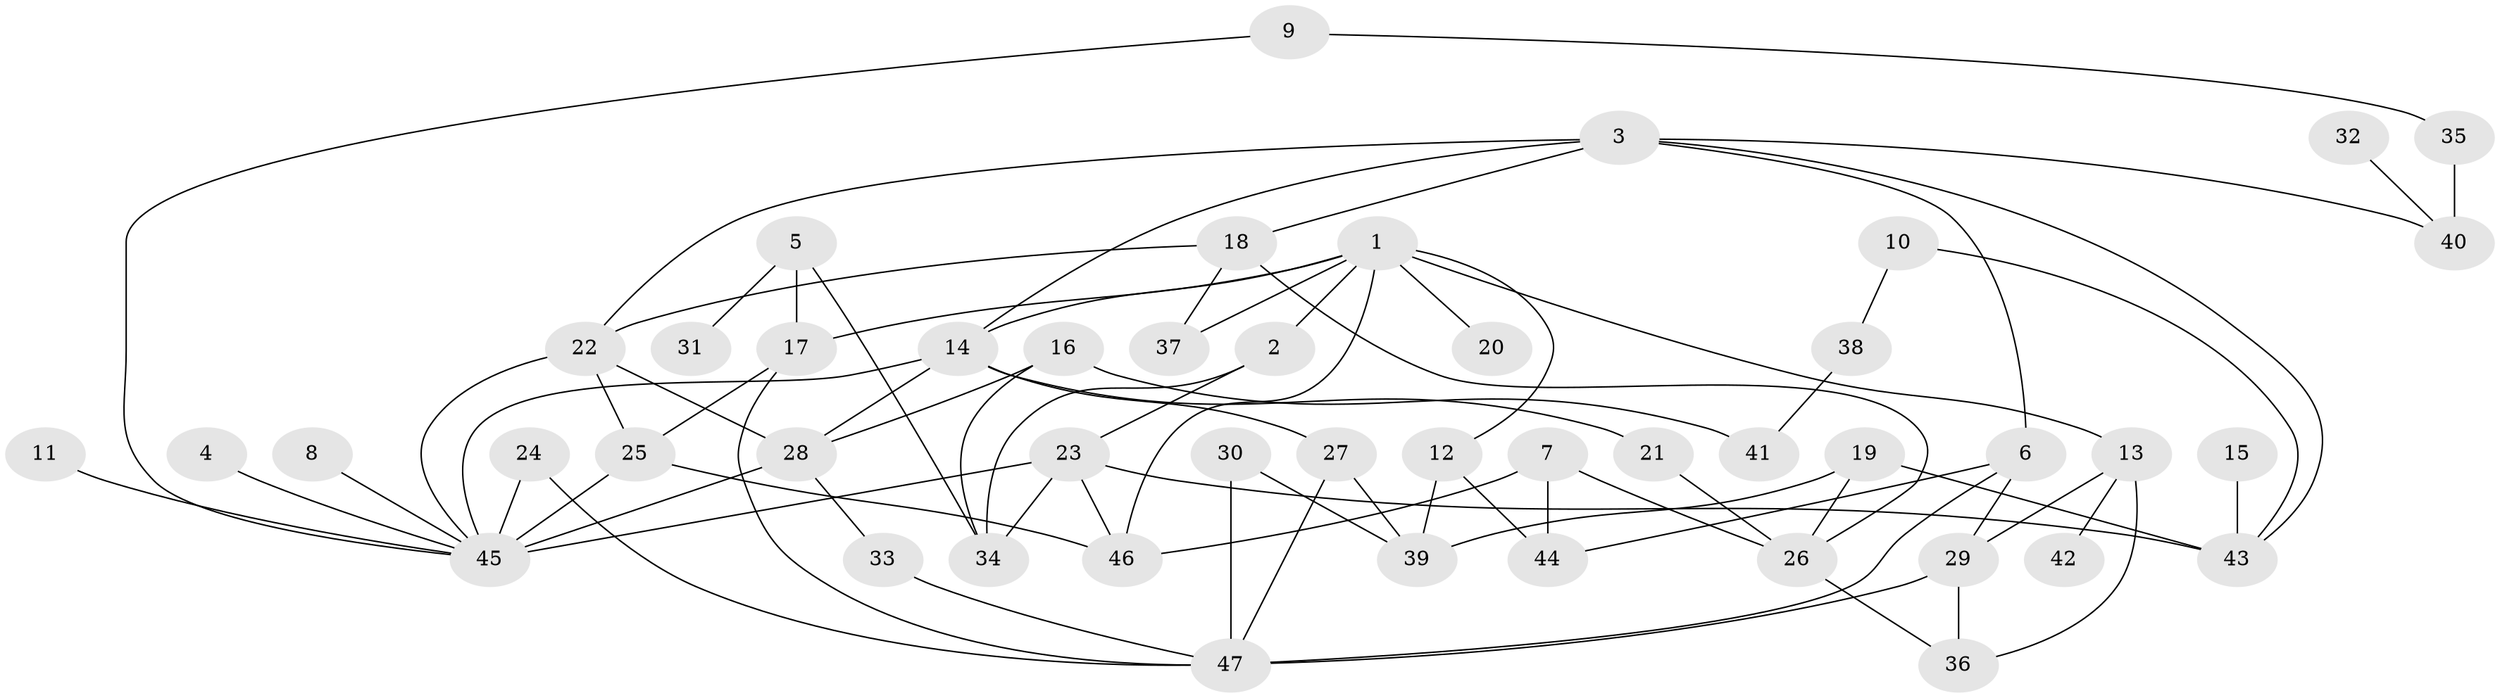 // original degree distribution, {4: 0.1276595744680851, 6: 0.07446808510638298, 1: 0.22340425531914893, 3: 0.22340425531914893, 5: 0.0425531914893617, 10: 0.010638297872340425, 2: 0.2978723404255319}
// Generated by graph-tools (version 1.1) at 2025/01/03/09/25 03:01:08]
// undirected, 47 vertices, 78 edges
graph export_dot {
graph [start="1"]
  node [color=gray90,style=filled];
  1;
  2;
  3;
  4;
  5;
  6;
  7;
  8;
  9;
  10;
  11;
  12;
  13;
  14;
  15;
  16;
  17;
  18;
  19;
  20;
  21;
  22;
  23;
  24;
  25;
  26;
  27;
  28;
  29;
  30;
  31;
  32;
  33;
  34;
  35;
  36;
  37;
  38;
  39;
  40;
  41;
  42;
  43;
  44;
  45;
  46;
  47;
  1 -- 2 [weight=1.0];
  1 -- 12 [weight=1.0];
  1 -- 13 [weight=1.0];
  1 -- 14 [weight=1.0];
  1 -- 17 [weight=1.0];
  1 -- 20 [weight=1.0];
  1 -- 37 [weight=1.0];
  1 -- 46 [weight=1.0];
  2 -- 23 [weight=1.0];
  2 -- 34 [weight=1.0];
  3 -- 6 [weight=1.0];
  3 -- 14 [weight=1.0];
  3 -- 18 [weight=1.0];
  3 -- 22 [weight=1.0];
  3 -- 40 [weight=1.0];
  3 -- 43 [weight=1.0];
  4 -- 45 [weight=1.0];
  5 -- 17 [weight=1.0];
  5 -- 31 [weight=1.0];
  5 -- 34 [weight=1.0];
  6 -- 29 [weight=1.0];
  6 -- 44 [weight=1.0];
  6 -- 47 [weight=1.0];
  7 -- 26 [weight=1.0];
  7 -- 44 [weight=1.0];
  7 -- 46 [weight=1.0];
  8 -- 45 [weight=1.0];
  9 -- 35 [weight=1.0];
  9 -- 45 [weight=1.0];
  10 -- 38 [weight=1.0];
  10 -- 43 [weight=1.0];
  11 -- 45 [weight=1.0];
  12 -- 39 [weight=1.0];
  12 -- 44 [weight=1.0];
  13 -- 29 [weight=1.0];
  13 -- 36 [weight=1.0];
  13 -- 42 [weight=1.0];
  14 -- 21 [weight=1.0];
  14 -- 27 [weight=1.0];
  14 -- 28 [weight=1.0];
  14 -- 45 [weight=1.0];
  15 -- 43 [weight=1.0];
  16 -- 28 [weight=1.0];
  16 -- 34 [weight=1.0];
  16 -- 41 [weight=2.0];
  17 -- 25 [weight=1.0];
  17 -- 47 [weight=1.0];
  18 -- 22 [weight=1.0];
  18 -- 26 [weight=1.0];
  18 -- 37 [weight=1.0];
  19 -- 26 [weight=1.0];
  19 -- 39 [weight=1.0];
  19 -- 43 [weight=1.0];
  21 -- 26 [weight=1.0];
  22 -- 25 [weight=1.0];
  22 -- 28 [weight=1.0];
  22 -- 45 [weight=1.0];
  23 -- 34 [weight=1.0];
  23 -- 43 [weight=1.0];
  23 -- 45 [weight=1.0];
  23 -- 46 [weight=1.0];
  24 -- 45 [weight=1.0];
  24 -- 47 [weight=1.0];
  25 -- 45 [weight=2.0];
  25 -- 46 [weight=1.0];
  26 -- 36 [weight=1.0];
  27 -- 39 [weight=1.0];
  27 -- 47 [weight=1.0];
  28 -- 33 [weight=1.0];
  28 -- 45 [weight=2.0];
  29 -- 36 [weight=1.0];
  29 -- 47 [weight=2.0];
  30 -- 39 [weight=1.0];
  30 -- 47 [weight=1.0];
  32 -- 40 [weight=1.0];
  33 -- 47 [weight=2.0];
  35 -- 40 [weight=1.0];
  38 -- 41 [weight=1.0];
}
